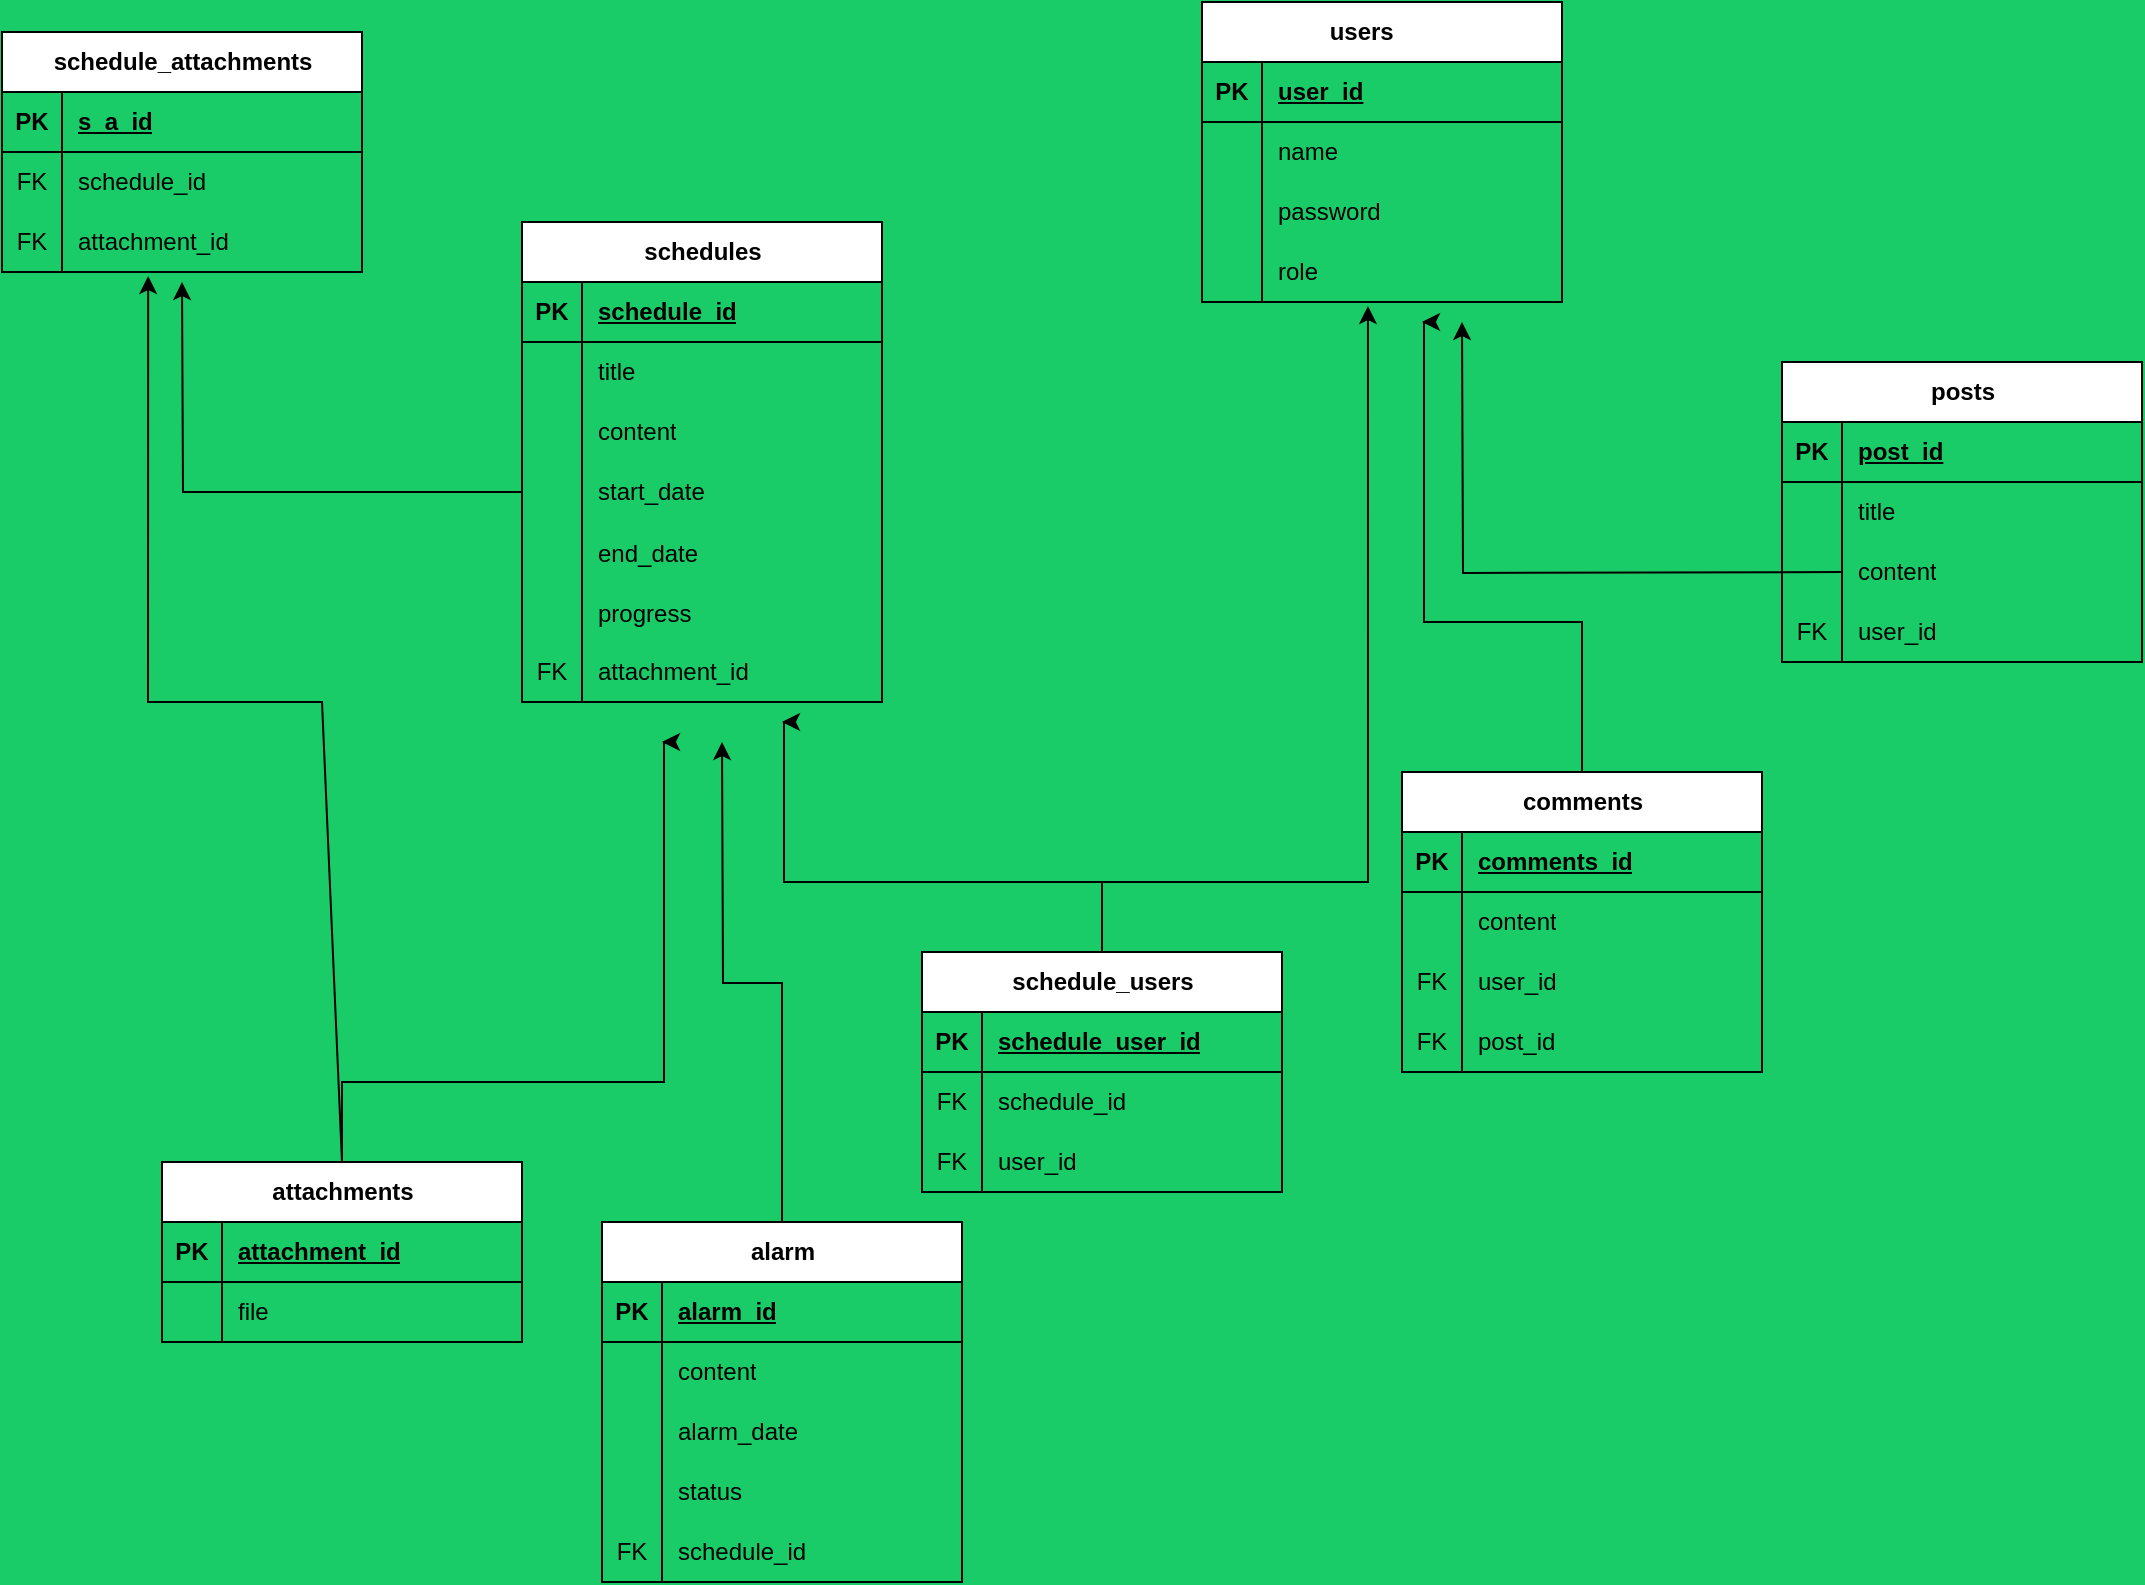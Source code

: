 <mxfile version="23.1.4" type="github">
  <diagram name="페이지-1" id="I8S-ye92ab2xLB7TlgTk">
    <mxGraphModel dx="2261" dy="772" grid="1" gridSize="10" guides="1" tooltips="1" connect="1" arrows="1" fold="1" page="1" pageScale="1" pageWidth="827" pageHeight="1169" background="#19cc67" math="0" shadow="0">
      <root>
        <mxCell id="0" />
        <mxCell id="1" parent="0" />
        <mxCell id="eEpXAyPCV5dSxkBBxvax-1" value="users&lt;span style=&quot;white-space: pre;&quot;&gt;&#x9;&lt;/span&gt;" style="shape=table;startSize=30;container=1;collapsible=1;childLayout=tableLayout;fixedRows=1;rowLines=0;fontStyle=1;align=center;resizeLast=1;html=1;" vertex="1" parent="1">
          <mxGeometry x="180" y="50" width="180" height="150" as="geometry" />
        </mxCell>
        <mxCell id="eEpXAyPCV5dSxkBBxvax-2" value="" style="shape=tableRow;horizontal=0;startSize=0;swimlaneHead=0;swimlaneBody=0;fillColor=none;collapsible=0;dropTarget=0;points=[[0,0.5],[1,0.5]];portConstraint=eastwest;top=0;left=0;right=0;bottom=1;" vertex="1" parent="eEpXAyPCV5dSxkBBxvax-1">
          <mxGeometry y="30" width="180" height="30" as="geometry" />
        </mxCell>
        <mxCell id="eEpXAyPCV5dSxkBBxvax-3" value="PK" style="shape=partialRectangle;connectable=0;fillColor=none;top=0;left=0;bottom=0;right=0;fontStyle=1;overflow=hidden;whiteSpace=wrap;html=1;" vertex="1" parent="eEpXAyPCV5dSxkBBxvax-2">
          <mxGeometry width="30" height="30" as="geometry">
            <mxRectangle width="30" height="30" as="alternateBounds" />
          </mxGeometry>
        </mxCell>
        <mxCell id="eEpXAyPCV5dSxkBBxvax-4" value="user_id" style="shape=partialRectangle;connectable=0;fillColor=none;top=0;left=0;bottom=0;right=0;align=left;spacingLeft=6;fontStyle=5;overflow=hidden;whiteSpace=wrap;html=1;" vertex="1" parent="eEpXAyPCV5dSxkBBxvax-2">
          <mxGeometry x="30" width="150" height="30" as="geometry">
            <mxRectangle width="150" height="30" as="alternateBounds" />
          </mxGeometry>
        </mxCell>
        <mxCell id="eEpXAyPCV5dSxkBBxvax-5" value="" style="shape=tableRow;horizontal=0;startSize=0;swimlaneHead=0;swimlaneBody=0;fillColor=none;collapsible=0;dropTarget=0;points=[[0,0.5],[1,0.5]];portConstraint=eastwest;top=0;left=0;right=0;bottom=0;" vertex="1" parent="eEpXAyPCV5dSxkBBxvax-1">
          <mxGeometry y="60" width="180" height="30" as="geometry" />
        </mxCell>
        <mxCell id="eEpXAyPCV5dSxkBBxvax-6" value="" style="shape=partialRectangle;connectable=0;fillColor=none;top=0;left=0;bottom=0;right=0;editable=1;overflow=hidden;whiteSpace=wrap;html=1;" vertex="1" parent="eEpXAyPCV5dSxkBBxvax-5">
          <mxGeometry width="30" height="30" as="geometry">
            <mxRectangle width="30" height="30" as="alternateBounds" />
          </mxGeometry>
        </mxCell>
        <mxCell id="eEpXAyPCV5dSxkBBxvax-7" value="name" style="shape=partialRectangle;connectable=0;fillColor=none;top=0;left=0;bottom=0;right=0;align=left;spacingLeft=6;overflow=hidden;whiteSpace=wrap;html=1;" vertex="1" parent="eEpXAyPCV5dSxkBBxvax-5">
          <mxGeometry x="30" width="150" height="30" as="geometry">
            <mxRectangle width="150" height="30" as="alternateBounds" />
          </mxGeometry>
        </mxCell>
        <mxCell id="eEpXAyPCV5dSxkBBxvax-8" value="" style="shape=tableRow;horizontal=0;startSize=0;swimlaneHead=0;swimlaneBody=0;fillColor=none;collapsible=0;dropTarget=0;points=[[0,0.5],[1,0.5]];portConstraint=eastwest;top=0;left=0;right=0;bottom=0;" vertex="1" parent="eEpXAyPCV5dSxkBBxvax-1">
          <mxGeometry y="90" width="180" height="30" as="geometry" />
        </mxCell>
        <mxCell id="eEpXAyPCV5dSxkBBxvax-9" value="" style="shape=partialRectangle;connectable=0;fillColor=none;top=0;left=0;bottom=0;right=0;editable=1;overflow=hidden;whiteSpace=wrap;html=1;" vertex="1" parent="eEpXAyPCV5dSxkBBxvax-8">
          <mxGeometry width="30" height="30" as="geometry">
            <mxRectangle width="30" height="30" as="alternateBounds" />
          </mxGeometry>
        </mxCell>
        <mxCell id="eEpXAyPCV5dSxkBBxvax-10" value="password" style="shape=partialRectangle;connectable=0;fillColor=none;top=0;left=0;bottom=0;right=0;align=left;spacingLeft=6;overflow=hidden;whiteSpace=wrap;html=1;" vertex="1" parent="eEpXAyPCV5dSxkBBxvax-8">
          <mxGeometry x="30" width="150" height="30" as="geometry">
            <mxRectangle width="150" height="30" as="alternateBounds" />
          </mxGeometry>
        </mxCell>
        <mxCell id="eEpXAyPCV5dSxkBBxvax-11" value="" style="shape=tableRow;horizontal=0;startSize=0;swimlaneHead=0;swimlaneBody=0;fillColor=none;collapsible=0;dropTarget=0;points=[[0,0.5],[1,0.5]];portConstraint=eastwest;top=0;left=0;right=0;bottom=0;" vertex="1" parent="eEpXAyPCV5dSxkBBxvax-1">
          <mxGeometry y="120" width="180" height="30" as="geometry" />
        </mxCell>
        <mxCell id="eEpXAyPCV5dSxkBBxvax-12" value="" style="shape=partialRectangle;connectable=0;fillColor=none;top=0;left=0;bottom=0;right=0;editable=1;overflow=hidden;whiteSpace=wrap;html=1;" vertex="1" parent="eEpXAyPCV5dSxkBBxvax-11">
          <mxGeometry width="30" height="30" as="geometry">
            <mxRectangle width="30" height="30" as="alternateBounds" />
          </mxGeometry>
        </mxCell>
        <mxCell id="eEpXAyPCV5dSxkBBxvax-13" value="role" style="shape=partialRectangle;connectable=0;fillColor=none;top=0;left=0;bottom=0;right=0;align=left;spacingLeft=6;overflow=hidden;whiteSpace=wrap;html=1;" vertex="1" parent="eEpXAyPCV5dSxkBBxvax-11">
          <mxGeometry x="30" width="150" height="30" as="geometry">
            <mxRectangle width="150" height="30" as="alternateBounds" />
          </mxGeometry>
        </mxCell>
        <mxCell id="eEpXAyPCV5dSxkBBxvax-19" value="posts" style="shape=table;startSize=30;container=1;collapsible=1;childLayout=tableLayout;fixedRows=1;rowLines=0;fontStyle=1;align=center;resizeLast=1;html=1;" vertex="1" parent="1">
          <mxGeometry x="470" y="230" width="180" height="150" as="geometry" />
        </mxCell>
        <mxCell id="eEpXAyPCV5dSxkBBxvax-20" value="" style="shape=tableRow;horizontal=0;startSize=0;swimlaneHead=0;swimlaneBody=0;fillColor=none;collapsible=0;dropTarget=0;points=[[0,0.5],[1,0.5]];portConstraint=eastwest;top=0;left=0;right=0;bottom=1;" vertex="1" parent="eEpXAyPCV5dSxkBBxvax-19">
          <mxGeometry y="30" width="180" height="30" as="geometry" />
        </mxCell>
        <mxCell id="eEpXAyPCV5dSxkBBxvax-21" value="PK" style="shape=partialRectangle;connectable=0;fillColor=none;top=0;left=0;bottom=0;right=0;fontStyle=1;overflow=hidden;whiteSpace=wrap;html=1;" vertex="1" parent="eEpXAyPCV5dSxkBBxvax-20">
          <mxGeometry width="30" height="30" as="geometry">
            <mxRectangle width="30" height="30" as="alternateBounds" />
          </mxGeometry>
        </mxCell>
        <mxCell id="eEpXAyPCV5dSxkBBxvax-22" value="post_id" style="shape=partialRectangle;connectable=0;fillColor=none;top=0;left=0;bottom=0;right=0;align=left;spacingLeft=6;fontStyle=5;overflow=hidden;whiteSpace=wrap;html=1;" vertex="1" parent="eEpXAyPCV5dSxkBBxvax-20">
          <mxGeometry x="30" width="150" height="30" as="geometry">
            <mxRectangle width="150" height="30" as="alternateBounds" />
          </mxGeometry>
        </mxCell>
        <mxCell id="eEpXAyPCV5dSxkBBxvax-23" value="" style="shape=tableRow;horizontal=0;startSize=0;swimlaneHead=0;swimlaneBody=0;fillColor=none;collapsible=0;dropTarget=0;points=[[0,0.5],[1,0.5]];portConstraint=eastwest;top=0;left=0;right=0;bottom=0;" vertex="1" parent="eEpXAyPCV5dSxkBBxvax-19">
          <mxGeometry y="60" width="180" height="30" as="geometry" />
        </mxCell>
        <mxCell id="eEpXAyPCV5dSxkBBxvax-24" value="" style="shape=partialRectangle;connectable=0;fillColor=none;top=0;left=0;bottom=0;right=0;editable=1;overflow=hidden;whiteSpace=wrap;html=1;" vertex="1" parent="eEpXAyPCV5dSxkBBxvax-23">
          <mxGeometry width="30" height="30" as="geometry">
            <mxRectangle width="30" height="30" as="alternateBounds" />
          </mxGeometry>
        </mxCell>
        <mxCell id="eEpXAyPCV5dSxkBBxvax-25" value="title" style="shape=partialRectangle;connectable=0;fillColor=none;top=0;left=0;bottom=0;right=0;align=left;spacingLeft=6;overflow=hidden;whiteSpace=wrap;html=1;" vertex="1" parent="eEpXAyPCV5dSxkBBxvax-23">
          <mxGeometry x="30" width="150" height="30" as="geometry">
            <mxRectangle width="150" height="30" as="alternateBounds" />
          </mxGeometry>
        </mxCell>
        <mxCell id="eEpXAyPCV5dSxkBBxvax-26" value="" style="shape=tableRow;horizontal=0;startSize=0;swimlaneHead=0;swimlaneBody=0;fillColor=none;collapsible=0;dropTarget=0;points=[[0,0.5],[1,0.5]];portConstraint=eastwest;top=0;left=0;right=0;bottom=0;" vertex="1" parent="eEpXAyPCV5dSxkBBxvax-19">
          <mxGeometry y="90" width="180" height="30" as="geometry" />
        </mxCell>
        <mxCell id="eEpXAyPCV5dSxkBBxvax-27" value="" style="shape=partialRectangle;connectable=0;fillColor=none;top=0;left=0;bottom=0;right=0;editable=1;overflow=hidden;whiteSpace=wrap;html=1;" vertex="1" parent="eEpXAyPCV5dSxkBBxvax-26">
          <mxGeometry width="30" height="30" as="geometry">
            <mxRectangle width="30" height="30" as="alternateBounds" />
          </mxGeometry>
        </mxCell>
        <mxCell id="eEpXAyPCV5dSxkBBxvax-28" value="content" style="shape=partialRectangle;connectable=0;fillColor=none;top=0;left=0;bottom=0;right=0;align=left;spacingLeft=6;overflow=hidden;whiteSpace=wrap;html=1;" vertex="1" parent="eEpXAyPCV5dSxkBBxvax-26">
          <mxGeometry x="30" width="150" height="30" as="geometry">
            <mxRectangle width="150" height="30" as="alternateBounds" />
          </mxGeometry>
        </mxCell>
        <mxCell id="eEpXAyPCV5dSxkBBxvax-29" value="" style="shape=tableRow;horizontal=0;startSize=0;swimlaneHead=0;swimlaneBody=0;fillColor=none;collapsible=0;dropTarget=0;points=[[0,0.5],[1,0.5]];portConstraint=eastwest;top=0;left=0;right=0;bottom=0;" vertex="1" parent="eEpXAyPCV5dSxkBBxvax-19">
          <mxGeometry y="120" width="180" height="30" as="geometry" />
        </mxCell>
        <mxCell id="eEpXAyPCV5dSxkBBxvax-30" value="FK" style="shape=partialRectangle;connectable=0;fillColor=none;top=0;left=0;bottom=0;right=0;editable=1;overflow=hidden;whiteSpace=wrap;html=1;" vertex="1" parent="eEpXAyPCV5dSxkBBxvax-29">
          <mxGeometry width="30" height="30" as="geometry">
            <mxRectangle width="30" height="30" as="alternateBounds" />
          </mxGeometry>
        </mxCell>
        <mxCell id="eEpXAyPCV5dSxkBBxvax-31" value="user_id" style="shape=partialRectangle;connectable=0;fillColor=none;top=0;left=0;bottom=0;right=0;align=left;spacingLeft=6;overflow=hidden;whiteSpace=wrap;html=1;" vertex="1" parent="eEpXAyPCV5dSxkBBxvax-29">
          <mxGeometry x="30" width="150" height="30" as="geometry">
            <mxRectangle width="150" height="30" as="alternateBounds" />
          </mxGeometry>
        </mxCell>
        <mxCell id="eEpXAyPCV5dSxkBBxvax-177" style="edgeStyle=orthogonalEdgeStyle;rounded=0;orthogonalLoop=1;jettySize=auto;html=1;" edge="1" parent="1" source="eEpXAyPCV5dSxkBBxvax-36">
          <mxGeometry relative="1" as="geometry">
            <mxPoint x="290" y="210" as="targetPoint" />
            <Array as="points">
              <mxPoint x="370" y="360" />
              <mxPoint x="291" y="360" />
            </Array>
          </mxGeometry>
        </mxCell>
        <mxCell id="eEpXAyPCV5dSxkBBxvax-36" value="comments" style="shape=table;startSize=30;container=1;collapsible=1;childLayout=tableLayout;fixedRows=1;rowLines=0;fontStyle=1;align=center;resizeLast=1;html=1;fillColor=default;" vertex="1" parent="1">
          <mxGeometry x="280" y="435" width="180" height="150" as="geometry" />
        </mxCell>
        <mxCell id="eEpXAyPCV5dSxkBBxvax-37" value="" style="shape=tableRow;horizontal=0;startSize=0;swimlaneHead=0;swimlaneBody=0;fillColor=none;collapsible=0;dropTarget=0;points=[[0,0.5],[1,0.5]];portConstraint=eastwest;top=0;left=0;right=0;bottom=1;" vertex="1" parent="eEpXAyPCV5dSxkBBxvax-36">
          <mxGeometry y="30" width="180" height="30" as="geometry" />
        </mxCell>
        <mxCell id="eEpXAyPCV5dSxkBBxvax-38" value="PK" style="shape=partialRectangle;connectable=0;fillColor=none;top=0;left=0;bottom=0;right=0;fontStyle=1;overflow=hidden;whiteSpace=wrap;html=1;" vertex="1" parent="eEpXAyPCV5dSxkBBxvax-37">
          <mxGeometry width="30" height="30" as="geometry">
            <mxRectangle width="30" height="30" as="alternateBounds" />
          </mxGeometry>
        </mxCell>
        <mxCell id="eEpXAyPCV5dSxkBBxvax-39" value="comments_id" style="shape=partialRectangle;connectable=0;fillColor=none;top=0;left=0;bottom=0;right=0;align=left;spacingLeft=6;fontStyle=5;overflow=hidden;whiteSpace=wrap;html=1;" vertex="1" parent="eEpXAyPCV5dSxkBBxvax-37">
          <mxGeometry x="30" width="150" height="30" as="geometry">
            <mxRectangle width="150" height="30" as="alternateBounds" />
          </mxGeometry>
        </mxCell>
        <mxCell id="eEpXAyPCV5dSxkBBxvax-40" value="" style="shape=tableRow;horizontal=0;startSize=0;swimlaneHead=0;swimlaneBody=0;fillColor=none;collapsible=0;dropTarget=0;points=[[0,0.5],[1,0.5]];portConstraint=eastwest;top=0;left=0;right=0;bottom=0;" vertex="1" parent="eEpXAyPCV5dSxkBBxvax-36">
          <mxGeometry y="60" width="180" height="30" as="geometry" />
        </mxCell>
        <mxCell id="eEpXAyPCV5dSxkBBxvax-41" value="" style="shape=partialRectangle;connectable=0;fillColor=none;top=0;left=0;bottom=0;right=0;editable=1;overflow=hidden;whiteSpace=wrap;html=1;" vertex="1" parent="eEpXAyPCV5dSxkBBxvax-40">
          <mxGeometry width="30" height="30" as="geometry">
            <mxRectangle width="30" height="30" as="alternateBounds" />
          </mxGeometry>
        </mxCell>
        <mxCell id="eEpXAyPCV5dSxkBBxvax-42" value="content" style="shape=partialRectangle;connectable=0;fillColor=none;top=0;left=0;bottom=0;right=0;align=left;spacingLeft=6;overflow=hidden;whiteSpace=wrap;html=1;" vertex="1" parent="eEpXAyPCV5dSxkBBxvax-40">
          <mxGeometry x="30" width="150" height="30" as="geometry">
            <mxRectangle width="150" height="30" as="alternateBounds" />
          </mxGeometry>
        </mxCell>
        <mxCell id="eEpXAyPCV5dSxkBBxvax-43" value="" style="shape=tableRow;horizontal=0;startSize=0;swimlaneHead=0;swimlaneBody=0;fillColor=none;collapsible=0;dropTarget=0;points=[[0,0.5],[1,0.5]];portConstraint=eastwest;top=0;left=0;right=0;bottom=0;" vertex="1" parent="eEpXAyPCV5dSxkBBxvax-36">
          <mxGeometry y="90" width="180" height="30" as="geometry" />
        </mxCell>
        <mxCell id="eEpXAyPCV5dSxkBBxvax-44" value="FK" style="shape=partialRectangle;connectable=0;fillColor=none;top=0;left=0;bottom=0;right=0;editable=1;overflow=hidden;whiteSpace=wrap;html=1;" vertex="1" parent="eEpXAyPCV5dSxkBBxvax-43">
          <mxGeometry width="30" height="30" as="geometry">
            <mxRectangle width="30" height="30" as="alternateBounds" />
          </mxGeometry>
        </mxCell>
        <mxCell id="eEpXAyPCV5dSxkBBxvax-45" value="user_id" style="shape=partialRectangle;connectable=0;fillColor=none;top=0;left=0;bottom=0;right=0;align=left;spacingLeft=6;overflow=hidden;whiteSpace=wrap;html=1;" vertex="1" parent="eEpXAyPCV5dSxkBBxvax-43">
          <mxGeometry x="30" width="150" height="30" as="geometry">
            <mxRectangle width="150" height="30" as="alternateBounds" />
          </mxGeometry>
        </mxCell>
        <mxCell id="eEpXAyPCV5dSxkBBxvax-46" value="" style="shape=tableRow;horizontal=0;startSize=0;swimlaneHead=0;swimlaneBody=0;fillColor=none;collapsible=0;dropTarget=0;points=[[0,0.5],[1,0.5]];portConstraint=eastwest;top=0;left=0;right=0;bottom=0;" vertex="1" parent="eEpXAyPCV5dSxkBBxvax-36">
          <mxGeometry y="120" width="180" height="30" as="geometry" />
        </mxCell>
        <mxCell id="eEpXAyPCV5dSxkBBxvax-47" value="FK" style="shape=partialRectangle;connectable=0;fillColor=none;top=0;left=0;bottom=0;right=0;editable=1;overflow=hidden;whiteSpace=wrap;html=1;" vertex="1" parent="eEpXAyPCV5dSxkBBxvax-46">
          <mxGeometry width="30" height="30" as="geometry">
            <mxRectangle width="30" height="30" as="alternateBounds" />
          </mxGeometry>
        </mxCell>
        <mxCell id="eEpXAyPCV5dSxkBBxvax-48" value="post_id" style="shape=partialRectangle;connectable=0;fillColor=none;top=0;left=0;bottom=0;right=0;align=left;spacingLeft=6;overflow=hidden;whiteSpace=wrap;html=1;" vertex="1" parent="eEpXAyPCV5dSxkBBxvax-46">
          <mxGeometry x="30" width="150" height="30" as="geometry">
            <mxRectangle width="150" height="30" as="alternateBounds" />
          </mxGeometry>
        </mxCell>
        <mxCell id="eEpXAyPCV5dSxkBBxvax-170" style="edgeStyle=orthogonalEdgeStyle;rounded=0;orthogonalLoop=1;jettySize=auto;html=1;" edge="1" parent="1" source="eEpXAyPCV5dSxkBBxvax-57">
          <mxGeometry relative="1" as="geometry">
            <mxPoint x="-90" y="420" as="targetPoint" />
            <Array as="points">
              <mxPoint x="-250" y="590" />
              <mxPoint x="-89" y="590" />
            </Array>
          </mxGeometry>
        </mxCell>
        <mxCell id="eEpXAyPCV5dSxkBBxvax-57" value="attachments" style="shape=table;startSize=30;container=1;collapsible=1;childLayout=tableLayout;fixedRows=1;rowLines=0;fontStyle=1;align=center;resizeLast=1;html=1;" vertex="1" parent="1">
          <mxGeometry x="-340" y="630" width="180" height="90" as="geometry" />
        </mxCell>
        <mxCell id="eEpXAyPCV5dSxkBBxvax-58" value="" style="shape=tableRow;horizontal=0;startSize=0;swimlaneHead=0;swimlaneBody=0;fillColor=none;collapsible=0;dropTarget=0;points=[[0,0.5],[1,0.5]];portConstraint=eastwest;top=0;left=0;right=0;bottom=1;" vertex="1" parent="eEpXAyPCV5dSxkBBxvax-57">
          <mxGeometry y="30" width="180" height="30" as="geometry" />
        </mxCell>
        <mxCell id="eEpXAyPCV5dSxkBBxvax-59" value="PK" style="shape=partialRectangle;connectable=0;fillColor=none;top=0;left=0;bottom=0;right=0;fontStyle=1;overflow=hidden;whiteSpace=wrap;html=1;" vertex="1" parent="eEpXAyPCV5dSxkBBxvax-58">
          <mxGeometry width="30" height="30" as="geometry">
            <mxRectangle width="30" height="30" as="alternateBounds" />
          </mxGeometry>
        </mxCell>
        <mxCell id="eEpXAyPCV5dSxkBBxvax-60" value="attachment_id" style="shape=partialRectangle;connectable=0;fillColor=none;top=0;left=0;bottom=0;right=0;align=left;spacingLeft=6;fontStyle=5;overflow=hidden;whiteSpace=wrap;html=1;" vertex="1" parent="eEpXAyPCV5dSxkBBxvax-58">
          <mxGeometry x="30" width="150" height="30" as="geometry">
            <mxRectangle width="150" height="30" as="alternateBounds" />
          </mxGeometry>
        </mxCell>
        <mxCell id="eEpXAyPCV5dSxkBBxvax-61" value="" style="shape=tableRow;horizontal=0;startSize=0;swimlaneHead=0;swimlaneBody=0;fillColor=none;collapsible=0;dropTarget=0;points=[[0,0.5],[1,0.5]];portConstraint=eastwest;top=0;left=0;right=0;bottom=0;" vertex="1" parent="eEpXAyPCV5dSxkBBxvax-57">
          <mxGeometry y="60" width="180" height="30" as="geometry" />
        </mxCell>
        <mxCell id="eEpXAyPCV5dSxkBBxvax-62" value="" style="shape=partialRectangle;connectable=0;fillColor=none;top=0;left=0;bottom=0;right=0;editable=1;overflow=hidden;whiteSpace=wrap;html=1;" vertex="1" parent="eEpXAyPCV5dSxkBBxvax-61">
          <mxGeometry width="30" height="30" as="geometry">
            <mxRectangle width="30" height="30" as="alternateBounds" />
          </mxGeometry>
        </mxCell>
        <mxCell id="eEpXAyPCV5dSxkBBxvax-63" value="file" style="shape=partialRectangle;connectable=0;fillColor=none;top=0;left=0;bottom=0;right=0;align=left;spacingLeft=6;overflow=hidden;whiteSpace=wrap;html=1;" vertex="1" parent="eEpXAyPCV5dSxkBBxvax-61">
          <mxGeometry x="30" width="150" height="30" as="geometry">
            <mxRectangle width="150" height="30" as="alternateBounds" />
          </mxGeometry>
        </mxCell>
        <mxCell id="eEpXAyPCV5dSxkBBxvax-70" value="schedules" style="shape=table;startSize=30;container=1;collapsible=1;childLayout=tableLayout;fixedRows=1;rowLines=0;fontStyle=1;align=center;resizeLast=1;html=1;" vertex="1" parent="1">
          <mxGeometry x="-160" y="160" width="180" height="240" as="geometry" />
        </mxCell>
        <mxCell id="eEpXAyPCV5dSxkBBxvax-71" value="" style="shape=tableRow;horizontal=0;startSize=0;swimlaneHead=0;swimlaneBody=0;fillColor=none;collapsible=0;dropTarget=0;points=[[0,0.5],[1,0.5]];portConstraint=eastwest;top=0;left=0;right=0;bottom=1;" vertex="1" parent="eEpXAyPCV5dSxkBBxvax-70">
          <mxGeometry y="30" width="180" height="30" as="geometry" />
        </mxCell>
        <mxCell id="eEpXAyPCV5dSxkBBxvax-72" value="PK" style="shape=partialRectangle;connectable=0;fillColor=none;top=0;left=0;bottom=0;right=0;fontStyle=1;overflow=hidden;whiteSpace=wrap;html=1;" vertex="1" parent="eEpXAyPCV5dSxkBBxvax-71">
          <mxGeometry width="30" height="30" as="geometry">
            <mxRectangle width="30" height="30" as="alternateBounds" />
          </mxGeometry>
        </mxCell>
        <mxCell id="eEpXAyPCV5dSxkBBxvax-73" value="schedule_id" style="shape=partialRectangle;connectable=0;fillColor=none;top=0;left=0;bottom=0;right=0;align=left;spacingLeft=6;fontStyle=5;overflow=hidden;whiteSpace=wrap;html=1;" vertex="1" parent="eEpXAyPCV5dSxkBBxvax-71">
          <mxGeometry x="30" width="150" height="30" as="geometry">
            <mxRectangle width="150" height="30" as="alternateBounds" />
          </mxGeometry>
        </mxCell>
        <mxCell id="eEpXAyPCV5dSxkBBxvax-74" value="" style="shape=tableRow;horizontal=0;startSize=0;swimlaneHead=0;swimlaneBody=0;fillColor=none;collapsible=0;dropTarget=0;points=[[0,0.5],[1,0.5]];portConstraint=eastwest;top=0;left=0;right=0;bottom=0;" vertex="1" parent="eEpXAyPCV5dSxkBBxvax-70">
          <mxGeometry y="60" width="180" height="30" as="geometry" />
        </mxCell>
        <mxCell id="eEpXAyPCV5dSxkBBxvax-75" value="" style="shape=partialRectangle;connectable=0;fillColor=none;top=0;left=0;bottom=0;right=0;editable=1;overflow=hidden;whiteSpace=wrap;html=1;" vertex="1" parent="eEpXAyPCV5dSxkBBxvax-74">
          <mxGeometry width="30" height="30" as="geometry">
            <mxRectangle width="30" height="30" as="alternateBounds" />
          </mxGeometry>
        </mxCell>
        <mxCell id="eEpXAyPCV5dSxkBBxvax-76" value="title" style="shape=partialRectangle;connectable=0;fillColor=none;top=0;left=0;bottom=0;right=0;align=left;spacingLeft=6;overflow=hidden;whiteSpace=wrap;html=1;" vertex="1" parent="eEpXAyPCV5dSxkBBxvax-74">
          <mxGeometry x="30" width="150" height="30" as="geometry">
            <mxRectangle width="150" height="30" as="alternateBounds" />
          </mxGeometry>
        </mxCell>
        <mxCell id="eEpXAyPCV5dSxkBBxvax-77" value="" style="shape=tableRow;horizontal=0;startSize=0;swimlaneHead=0;swimlaneBody=0;fillColor=none;collapsible=0;dropTarget=0;points=[[0,0.5],[1,0.5]];portConstraint=eastwest;top=0;left=0;right=0;bottom=0;" vertex="1" parent="eEpXAyPCV5dSxkBBxvax-70">
          <mxGeometry y="90" width="180" height="30" as="geometry" />
        </mxCell>
        <mxCell id="eEpXAyPCV5dSxkBBxvax-78" value="" style="shape=partialRectangle;connectable=0;fillColor=none;top=0;left=0;bottom=0;right=0;editable=1;overflow=hidden;whiteSpace=wrap;html=1;" vertex="1" parent="eEpXAyPCV5dSxkBBxvax-77">
          <mxGeometry width="30" height="30" as="geometry">
            <mxRectangle width="30" height="30" as="alternateBounds" />
          </mxGeometry>
        </mxCell>
        <mxCell id="eEpXAyPCV5dSxkBBxvax-79" value="content" style="shape=partialRectangle;connectable=0;fillColor=none;top=0;left=0;bottom=0;right=0;align=left;spacingLeft=6;overflow=hidden;whiteSpace=wrap;html=1;" vertex="1" parent="eEpXAyPCV5dSxkBBxvax-77">
          <mxGeometry x="30" width="150" height="30" as="geometry">
            <mxRectangle width="150" height="30" as="alternateBounds" />
          </mxGeometry>
        </mxCell>
        <mxCell id="eEpXAyPCV5dSxkBBxvax-80" value="" style="shape=tableRow;horizontal=0;startSize=0;swimlaneHead=0;swimlaneBody=0;fillColor=none;collapsible=0;dropTarget=0;points=[[0,0.5],[1,0.5]];portConstraint=eastwest;top=0;left=0;right=0;bottom=0;" vertex="1" parent="eEpXAyPCV5dSxkBBxvax-70">
          <mxGeometry y="120" width="180" height="30" as="geometry" />
        </mxCell>
        <mxCell id="eEpXAyPCV5dSxkBBxvax-81" value="" style="shape=partialRectangle;connectable=0;fillColor=none;top=0;left=0;bottom=0;right=0;editable=1;overflow=hidden;whiteSpace=wrap;html=1;" vertex="1" parent="eEpXAyPCV5dSxkBBxvax-80">
          <mxGeometry width="30" height="30" as="geometry">
            <mxRectangle width="30" height="30" as="alternateBounds" />
          </mxGeometry>
        </mxCell>
        <mxCell id="eEpXAyPCV5dSxkBBxvax-82" value="start_date" style="shape=partialRectangle;connectable=0;fillColor=none;top=0;left=0;bottom=0;right=0;align=left;spacingLeft=6;overflow=hidden;whiteSpace=wrap;html=1;" vertex="1" parent="eEpXAyPCV5dSxkBBxvax-80">
          <mxGeometry x="30" width="150" height="30" as="geometry">
            <mxRectangle width="150" height="30" as="alternateBounds" />
          </mxGeometry>
        </mxCell>
        <mxCell id="eEpXAyPCV5dSxkBBxvax-95" value="" style="shape=tableRow;horizontal=0;startSize=0;swimlaneHead=0;swimlaneBody=0;fillColor=none;collapsible=0;dropTarget=0;points=[[0,0.5],[1,0.5]];portConstraint=eastwest;top=0;left=0;right=0;bottom=0;" vertex="1" parent="eEpXAyPCV5dSxkBBxvax-70">
          <mxGeometry y="150" width="180" height="30" as="geometry" />
        </mxCell>
        <mxCell id="eEpXAyPCV5dSxkBBxvax-96" value="" style="shape=partialRectangle;connectable=0;fillColor=none;top=0;left=0;bottom=0;right=0;editable=1;overflow=hidden;" vertex="1" parent="eEpXAyPCV5dSxkBBxvax-95">
          <mxGeometry width="30" height="30" as="geometry">
            <mxRectangle width="30" height="30" as="alternateBounds" />
          </mxGeometry>
        </mxCell>
        <mxCell id="eEpXAyPCV5dSxkBBxvax-97" value="end_date" style="shape=partialRectangle;connectable=0;fillColor=none;top=0;left=0;bottom=0;right=0;align=left;spacingLeft=6;overflow=hidden;" vertex="1" parent="eEpXAyPCV5dSxkBBxvax-95">
          <mxGeometry x="30" width="150" height="30" as="geometry">
            <mxRectangle width="150" height="30" as="alternateBounds" />
          </mxGeometry>
        </mxCell>
        <mxCell id="eEpXAyPCV5dSxkBBxvax-99" value="" style="shape=tableRow;horizontal=0;startSize=0;swimlaneHead=0;swimlaneBody=0;fillColor=none;collapsible=0;dropTarget=0;points=[[0,0.5],[1,0.5]];portConstraint=eastwest;top=0;left=0;right=0;bottom=0;" vertex="1" parent="eEpXAyPCV5dSxkBBxvax-70">
          <mxGeometry y="180" width="180" height="30" as="geometry" />
        </mxCell>
        <mxCell id="eEpXAyPCV5dSxkBBxvax-100" value="" style="shape=partialRectangle;connectable=0;fillColor=none;top=0;left=0;bottom=0;right=0;editable=1;overflow=hidden;" vertex="1" parent="eEpXAyPCV5dSxkBBxvax-99">
          <mxGeometry width="30" height="30" as="geometry">
            <mxRectangle width="30" height="30" as="alternateBounds" />
          </mxGeometry>
        </mxCell>
        <mxCell id="eEpXAyPCV5dSxkBBxvax-101" value="progress" style="shape=partialRectangle;connectable=0;fillColor=none;top=0;left=0;bottom=0;right=0;align=left;spacingLeft=6;overflow=hidden;" vertex="1" parent="eEpXAyPCV5dSxkBBxvax-99">
          <mxGeometry x="30" width="150" height="30" as="geometry">
            <mxRectangle width="150" height="30" as="alternateBounds" />
          </mxGeometry>
        </mxCell>
        <mxCell id="eEpXAyPCV5dSxkBBxvax-103" value="" style="shape=tableRow;horizontal=0;startSize=0;swimlaneHead=0;swimlaneBody=0;fillColor=none;collapsible=0;dropTarget=0;points=[[0,0.5],[1,0.5]];portConstraint=eastwest;top=0;left=0;right=0;bottom=0;" vertex="1" parent="eEpXAyPCV5dSxkBBxvax-70">
          <mxGeometry y="210" width="180" height="30" as="geometry" />
        </mxCell>
        <mxCell id="eEpXAyPCV5dSxkBBxvax-104" value="FK" style="shape=partialRectangle;connectable=0;fillColor=none;top=0;left=0;bottom=0;right=0;fontStyle=0;overflow=hidden;whiteSpace=wrap;html=1;" vertex="1" parent="eEpXAyPCV5dSxkBBxvax-103">
          <mxGeometry width="30" height="30" as="geometry">
            <mxRectangle width="30" height="30" as="alternateBounds" />
          </mxGeometry>
        </mxCell>
        <mxCell id="eEpXAyPCV5dSxkBBxvax-105" value="attachment_id" style="shape=partialRectangle;connectable=0;fillColor=none;top=0;left=0;bottom=0;right=0;align=left;spacingLeft=6;fontStyle=0;overflow=hidden;whiteSpace=wrap;html=1;" vertex="1" parent="eEpXAyPCV5dSxkBBxvax-103">
          <mxGeometry x="30" width="150" height="30" as="geometry">
            <mxRectangle width="150" height="30" as="alternateBounds" />
          </mxGeometry>
        </mxCell>
        <mxCell id="eEpXAyPCV5dSxkBBxvax-174" style="edgeStyle=orthogonalEdgeStyle;rounded=0;orthogonalLoop=1;jettySize=auto;html=1;" edge="1" parent="1" source="eEpXAyPCV5dSxkBBxvax-110">
          <mxGeometry relative="1" as="geometry">
            <mxPoint x="-60" y="420" as="targetPoint" />
          </mxGeometry>
        </mxCell>
        <mxCell id="eEpXAyPCV5dSxkBBxvax-110" value="alarm" style="shape=table;startSize=30;container=1;collapsible=1;childLayout=tableLayout;fixedRows=1;rowLines=0;fontStyle=1;align=center;resizeLast=1;html=1;" vertex="1" parent="1">
          <mxGeometry x="-120" y="660" width="180" height="180" as="geometry" />
        </mxCell>
        <mxCell id="eEpXAyPCV5dSxkBBxvax-111" value="" style="shape=tableRow;horizontal=0;startSize=0;swimlaneHead=0;swimlaneBody=0;fillColor=none;collapsible=0;dropTarget=0;points=[[0,0.5],[1,0.5]];portConstraint=eastwest;top=0;left=0;right=0;bottom=1;" vertex="1" parent="eEpXAyPCV5dSxkBBxvax-110">
          <mxGeometry y="30" width="180" height="30" as="geometry" />
        </mxCell>
        <mxCell id="eEpXAyPCV5dSxkBBxvax-112" value="PK" style="shape=partialRectangle;connectable=0;fillColor=none;top=0;left=0;bottom=0;right=0;fontStyle=1;overflow=hidden;whiteSpace=wrap;html=1;" vertex="1" parent="eEpXAyPCV5dSxkBBxvax-111">
          <mxGeometry width="30" height="30" as="geometry">
            <mxRectangle width="30" height="30" as="alternateBounds" />
          </mxGeometry>
        </mxCell>
        <mxCell id="eEpXAyPCV5dSxkBBxvax-113" value="alarm_id" style="shape=partialRectangle;connectable=0;fillColor=none;top=0;left=0;bottom=0;right=0;align=left;spacingLeft=6;fontStyle=5;overflow=hidden;whiteSpace=wrap;html=1;" vertex="1" parent="eEpXAyPCV5dSxkBBxvax-111">
          <mxGeometry x="30" width="150" height="30" as="geometry">
            <mxRectangle width="150" height="30" as="alternateBounds" />
          </mxGeometry>
        </mxCell>
        <mxCell id="eEpXAyPCV5dSxkBBxvax-114" value="" style="shape=tableRow;horizontal=0;startSize=0;swimlaneHead=0;swimlaneBody=0;fillColor=none;collapsible=0;dropTarget=0;points=[[0,0.5],[1,0.5]];portConstraint=eastwest;top=0;left=0;right=0;bottom=0;" vertex="1" parent="eEpXAyPCV5dSxkBBxvax-110">
          <mxGeometry y="60" width="180" height="30" as="geometry" />
        </mxCell>
        <mxCell id="eEpXAyPCV5dSxkBBxvax-115" value="" style="shape=partialRectangle;connectable=0;fillColor=none;top=0;left=0;bottom=0;right=0;editable=1;overflow=hidden;whiteSpace=wrap;html=1;" vertex="1" parent="eEpXAyPCV5dSxkBBxvax-114">
          <mxGeometry width="30" height="30" as="geometry">
            <mxRectangle width="30" height="30" as="alternateBounds" />
          </mxGeometry>
        </mxCell>
        <mxCell id="eEpXAyPCV5dSxkBBxvax-116" value="content" style="shape=partialRectangle;connectable=0;fillColor=none;top=0;left=0;bottom=0;right=0;align=left;spacingLeft=6;overflow=hidden;whiteSpace=wrap;html=1;" vertex="1" parent="eEpXAyPCV5dSxkBBxvax-114">
          <mxGeometry x="30" width="150" height="30" as="geometry">
            <mxRectangle width="150" height="30" as="alternateBounds" />
          </mxGeometry>
        </mxCell>
        <mxCell id="eEpXAyPCV5dSxkBBxvax-117" value="" style="shape=tableRow;horizontal=0;startSize=0;swimlaneHead=0;swimlaneBody=0;fillColor=none;collapsible=0;dropTarget=0;points=[[0,0.5],[1,0.5]];portConstraint=eastwest;top=0;left=0;right=0;bottom=0;" vertex="1" parent="eEpXAyPCV5dSxkBBxvax-110">
          <mxGeometry y="90" width="180" height="30" as="geometry" />
        </mxCell>
        <mxCell id="eEpXAyPCV5dSxkBBxvax-118" value="" style="shape=partialRectangle;connectable=0;fillColor=none;top=0;left=0;bottom=0;right=0;editable=1;overflow=hidden;whiteSpace=wrap;html=1;" vertex="1" parent="eEpXAyPCV5dSxkBBxvax-117">
          <mxGeometry width="30" height="30" as="geometry">
            <mxRectangle width="30" height="30" as="alternateBounds" />
          </mxGeometry>
        </mxCell>
        <mxCell id="eEpXAyPCV5dSxkBBxvax-119" value="alarm_date" style="shape=partialRectangle;connectable=0;fillColor=none;top=0;left=0;bottom=0;right=0;align=left;spacingLeft=6;overflow=hidden;whiteSpace=wrap;html=1;" vertex="1" parent="eEpXAyPCV5dSxkBBxvax-117">
          <mxGeometry x="30" width="150" height="30" as="geometry">
            <mxRectangle width="150" height="30" as="alternateBounds" />
          </mxGeometry>
        </mxCell>
        <mxCell id="eEpXAyPCV5dSxkBBxvax-120" value="" style="shape=tableRow;horizontal=0;startSize=0;swimlaneHead=0;swimlaneBody=0;fillColor=none;collapsible=0;dropTarget=0;points=[[0,0.5],[1,0.5]];portConstraint=eastwest;top=0;left=0;right=0;bottom=0;" vertex="1" parent="eEpXAyPCV5dSxkBBxvax-110">
          <mxGeometry y="120" width="180" height="30" as="geometry" />
        </mxCell>
        <mxCell id="eEpXAyPCV5dSxkBBxvax-121" value="" style="shape=partialRectangle;connectable=0;fillColor=none;top=0;left=0;bottom=0;right=0;editable=1;overflow=hidden;whiteSpace=wrap;html=1;" vertex="1" parent="eEpXAyPCV5dSxkBBxvax-120">
          <mxGeometry width="30" height="30" as="geometry">
            <mxRectangle width="30" height="30" as="alternateBounds" />
          </mxGeometry>
        </mxCell>
        <mxCell id="eEpXAyPCV5dSxkBBxvax-122" value="status" style="shape=partialRectangle;connectable=0;fillColor=none;top=0;left=0;bottom=0;right=0;align=left;spacingLeft=6;overflow=hidden;whiteSpace=wrap;html=1;" vertex="1" parent="eEpXAyPCV5dSxkBBxvax-120">
          <mxGeometry x="30" width="150" height="30" as="geometry">
            <mxRectangle width="150" height="30" as="alternateBounds" />
          </mxGeometry>
        </mxCell>
        <mxCell id="eEpXAyPCV5dSxkBBxvax-128" value="" style="shape=tableRow;horizontal=0;startSize=0;swimlaneHead=0;swimlaneBody=0;fillColor=none;collapsible=0;dropTarget=0;points=[[0,0.5],[1,0.5]];portConstraint=eastwest;top=0;left=0;right=0;bottom=0;" vertex="1" parent="eEpXAyPCV5dSxkBBxvax-110">
          <mxGeometry y="150" width="180" height="30" as="geometry" />
        </mxCell>
        <mxCell id="eEpXAyPCV5dSxkBBxvax-129" value="FK" style="shape=partialRectangle;connectable=0;fillColor=none;top=0;left=0;bottom=0;right=0;fontStyle=0;overflow=hidden;whiteSpace=wrap;html=1;" vertex="1" parent="eEpXAyPCV5dSxkBBxvax-128">
          <mxGeometry width="30" height="30" as="geometry">
            <mxRectangle width="30" height="30" as="alternateBounds" />
          </mxGeometry>
        </mxCell>
        <mxCell id="eEpXAyPCV5dSxkBBxvax-130" value="schedule_id" style="shape=partialRectangle;connectable=0;fillColor=none;top=0;left=0;bottom=0;right=0;align=left;spacingLeft=6;fontStyle=0;overflow=hidden;whiteSpace=wrap;html=1;" vertex="1" parent="eEpXAyPCV5dSxkBBxvax-128">
          <mxGeometry x="30" width="150" height="30" as="geometry">
            <mxRectangle width="150" height="30" as="alternateBounds" />
          </mxGeometry>
        </mxCell>
        <mxCell id="eEpXAyPCV5dSxkBBxvax-172" style="edgeStyle=orthogonalEdgeStyle;rounded=0;orthogonalLoop=1;jettySize=auto;html=1;" edge="1" parent="1" source="eEpXAyPCV5dSxkBBxvax-131">
          <mxGeometry relative="1" as="geometry">
            <mxPoint x="-30" y="410" as="targetPoint" />
            <Array as="points">
              <mxPoint x="130" y="490" />
              <mxPoint x="-29" y="490" />
            </Array>
          </mxGeometry>
        </mxCell>
        <mxCell id="eEpXAyPCV5dSxkBBxvax-131" value="schedule_users" style="shape=table;startSize=30;container=1;collapsible=1;childLayout=tableLayout;fixedRows=1;rowLines=0;fontStyle=1;align=center;resizeLast=1;html=1;" vertex="1" parent="1">
          <mxGeometry x="40" y="525" width="180" height="120" as="geometry" />
        </mxCell>
        <mxCell id="eEpXAyPCV5dSxkBBxvax-132" value="" style="shape=tableRow;horizontal=0;startSize=0;swimlaneHead=0;swimlaneBody=0;fillColor=none;collapsible=0;dropTarget=0;points=[[0,0.5],[1,0.5]];portConstraint=eastwest;top=0;left=0;right=0;bottom=1;" vertex="1" parent="eEpXAyPCV5dSxkBBxvax-131">
          <mxGeometry y="30" width="180" height="30" as="geometry" />
        </mxCell>
        <mxCell id="eEpXAyPCV5dSxkBBxvax-133" value="PK" style="shape=partialRectangle;connectable=0;fillColor=none;top=0;left=0;bottom=0;right=0;fontStyle=1;overflow=hidden;whiteSpace=wrap;html=1;" vertex="1" parent="eEpXAyPCV5dSxkBBxvax-132">
          <mxGeometry width="30" height="30" as="geometry">
            <mxRectangle width="30" height="30" as="alternateBounds" />
          </mxGeometry>
        </mxCell>
        <mxCell id="eEpXAyPCV5dSxkBBxvax-134" value="schedule_user_id" style="shape=partialRectangle;connectable=0;fillColor=none;top=0;left=0;bottom=0;right=0;align=left;spacingLeft=6;fontStyle=5;overflow=hidden;whiteSpace=wrap;html=1;" vertex="1" parent="eEpXAyPCV5dSxkBBxvax-132">
          <mxGeometry x="30" width="150" height="30" as="geometry">
            <mxRectangle width="150" height="30" as="alternateBounds" />
          </mxGeometry>
        </mxCell>
        <mxCell id="eEpXAyPCV5dSxkBBxvax-144" value="" style="shape=tableRow;horizontal=0;startSize=0;swimlaneHead=0;swimlaneBody=0;fillColor=none;collapsible=0;dropTarget=0;points=[[0,0.5],[1,0.5]];portConstraint=eastwest;top=0;left=0;right=0;bottom=0;" vertex="1" parent="eEpXAyPCV5dSxkBBxvax-131">
          <mxGeometry y="60" width="180" height="30" as="geometry" />
        </mxCell>
        <mxCell id="eEpXAyPCV5dSxkBBxvax-145" value="FK" style="shape=partialRectangle;connectable=0;fillColor=none;top=0;left=0;bottom=0;right=0;fontStyle=0;overflow=hidden;whiteSpace=wrap;html=1;" vertex="1" parent="eEpXAyPCV5dSxkBBxvax-144">
          <mxGeometry width="30" height="30" as="geometry">
            <mxRectangle width="30" height="30" as="alternateBounds" />
          </mxGeometry>
        </mxCell>
        <mxCell id="eEpXAyPCV5dSxkBBxvax-146" value="schedule_id" style="shape=partialRectangle;connectable=0;fillColor=none;top=0;left=0;bottom=0;right=0;align=left;spacingLeft=6;fontStyle=0;overflow=hidden;whiteSpace=wrap;html=1;" vertex="1" parent="eEpXAyPCV5dSxkBBxvax-144">
          <mxGeometry x="30" width="150" height="30" as="geometry">
            <mxRectangle width="150" height="30" as="alternateBounds" />
          </mxGeometry>
        </mxCell>
        <mxCell id="eEpXAyPCV5dSxkBBxvax-147" value="" style="shape=tableRow;horizontal=0;startSize=0;swimlaneHead=0;swimlaneBody=0;fillColor=none;collapsible=0;dropTarget=0;points=[[0,0.5],[1,0.5]];portConstraint=eastwest;top=0;left=0;right=0;bottom=0;" vertex="1" parent="eEpXAyPCV5dSxkBBxvax-131">
          <mxGeometry y="90" width="180" height="30" as="geometry" />
        </mxCell>
        <mxCell id="eEpXAyPCV5dSxkBBxvax-148" value="FK" style="shape=partialRectangle;connectable=0;fillColor=none;top=0;left=0;bottom=0;right=0;fontStyle=0;overflow=hidden;whiteSpace=wrap;html=1;" vertex="1" parent="eEpXAyPCV5dSxkBBxvax-147">
          <mxGeometry width="30" height="30" as="geometry">
            <mxRectangle width="30" height="30" as="alternateBounds" />
          </mxGeometry>
        </mxCell>
        <mxCell id="eEpXAyPCV5dSxkBBxvax-149" value="user_id" style="shape=partialRectangle;connectable=0;fillColor=none;top=0;left=0;bottom=0;right=0;align=left;spacingLeft=6;fontStyle=0;overflow=hidden;whiteSpace=wrap;html=1;" vertex="1" parent="eEpXAyPCV5dSxkBBxvax-147">
          <mxGeometry x="30" width="150" height="30" as="geometry">
            <mxRectangle width="150" height="30" as="alternateBounds" />
          </mxGeometry>
        </mxCell>
        <mxCell id="eEpXAyPCV5dSxkBBxvax-150" value="schedule_attachments" style="shape=table;startSize=30;container=1;collapsible=1;childLayout=tableLayout;fixedRows=1;rowLines=0;fontStyle=1;align=center;resizeLast=1;html=1;" vertex="1" parent="1">
          <mxGeometry x="-420" y="65" width="180" height="120" as="geometry" />
        </mxCell>
        <mxCell id="eEpXAyPCV5dSxkBBxvax-151" value="" style="shape=tableRow;horizontal=0;startSize=0;swimlaneHead=0;swimlaneBody=0;fillColor=none;collapsible=0;dropTarget=0;points=[[0,0.5],[1,0.5]];portConstraint=eastwest;top=0;left=0;right=0;bottom=1;" vertex="1" parent="eEpXAyPCV5dSxkBBxvax-150">
          <mxGeometry y="30" width="180" height="30" as="geometry" />
        </mxCell>
        <mxCell id="eEpXAyPCV5dSxkBBxvax-152" value="PK" style="shape=partialRectangle;connectable=0;fillColor=none;top=0;left=0;bottom=0;right=0;fontStyle=1;overflow=hidden;whiteSpace=wrap;html=1;" vertex="1" parent="eEpXAyPCV5dSxkBBxvax-151">
          <mxGeometry width="30" height="30" as="geometry">
            <mxRectangle width="30" height="30" as="alternateBounds" />
          </mxGeometry>
        </mxCell>
        <mxCell id="eEpXAyPCV5dSxkBBxvax-153" value="s_a_id" style="shape=partialRectangle;connectable=0;fillColor=none;top=0;left=0;bottom=0;right=0;align=left;spacingLeft=6;fontStyle=5;overflow=hidden;whiteSpace=wrap;html=1;" vertex="1" parent="eEpXAyPCV5dSxkBBxvax-151">
          <mxGeometry x="30" width="150" height="30" as="geometry">
            <mxRectangle width="150" height="30" as="alternateBounds" />
          </mxGeometry>
        </mxCell>
        <mxCell id="eEpXAyPCV5dSxkBBxvax-163" value="" style="shape=tableRow;horizontal=0;startSize=0;swimlaneHead=0;swimlaneBody=0;fillColor=none;collapsible=0;dropTarget=0;points=[[0,0.5],[1,0.5]];portConstraint=eastwest;top=0;left=0;right=0;bottom=0;" vertex="1" parent="eEpXAyPCV5dSxkBBxvax-150">
          <mxGeometry y="60" width="180" height="30" as="geometry" />
        </mxCell>
        <mxCell id="eEpXAyPCV5dSxkBBxvax-164" value="FK" style="shape=partialRectangle;connectable=0;fillColor=none;top=0;left=0;bottom=0;right=0;fontStyle=0;overflow=hidden;whiteSpace=wrap;html=1;" vertex="1" parent="eEpXAyPCV5dSxkBBxvax-163">
          <mxGeometry width="30" height="30" as="geometry">
            <mxRectangle width="30" height="30" as="alternateBounds" />
          </mxGeometry>
        </mxCell>
        <mxCell id="eEpXAyPCV5dSxkBBxvax-165" value="schedule_id" style="shape=partialRectangle;connectable=0;fillColor=none;top=0;left=0;bottom=0;right=0;align=left;spacingLeft=6;fontStyle=0;overflow=hidden;whiteSpace=wrap;html=1;" vertex="1" parent="eEpXAyPCV5dSxkBBxvax-163">
          <mxGeometry x="30" width="150" height="30" as="geometry">
            <mxRectangle width="150" height="30" as="alternateBounds" />
          </mxGeometry>
        </mxCell>
        <mxCell id="eEpXAyPCV5dSxkBBxvax-166" value="" style="shape=tableRow;horizontal=0;startSize=0;swimlaneHead=0;swimlaneBody=0;fillColor=none;collapsible=0;dropTarget=0;points=[[0,0.5],[1,0.5]];portConstraint=eastwest;top=0;left=0;right=0;bottom=0;" vertex="1" parent="eEpXAyPCV5dSxkBBxvax-150">
          <mxGeometry y="90" width="180" height="30" as="geometry" />
        </mxCell>
        <mxCell id="eEpXAyPCV5dSxkBBxvax-167" value="FK" style="shape=partialRectangle;connectable=0;fillColor=none;top=0;left=0;bottom=0;right=0;fontStyle=0;overflow=hidden;whiteSpace=wrap;html=1;" vertex="1" parent="eEpXAyPCV5dSxkBBxvax-166">
          <mxGeometry width="30" height="30" as="geometry">
            <mxRectangle width="30" height="30" as="alternateBounds" />
          </mxGeometry>
        </mxCell>
        <mxCell id="eEpXAyPCV5dSxkBBxvax-168" value="attachment_id" style="shape=partialRectangle;connectable=0;fillColor=none;top=0;left=0;bottom=0;right=0;align=left;spacingLeft=6;fontStyle=0;overflow=hidden;whiteSpace=wrap;html=1;" vertex="1" parent="eEpXAyPCV5dSxkBBxvax-166">
          <mxGeometry x="30" width="150" height="30" as="geometry">
            <mxRectangle width="150" height="30" as="alternateBounds" />
          </mxGeometry>
        </mxCell>
        <mxCell id="eEpXAyPCV5dSxkBBxvax-171" value="" style="endArrow=classic;html=1;rounded=0;exitX=0.5;exitY=0;exitDx=0;exitDy=0;entryX=0.406;entryY=1.067;entryDx=0;entryDy=0;entryPerimeter=0;curved=0;" edge="1" parent="1" source="eEpXAyPCV5dSxkBBxvax-57" target="eEpXAyPCV5dSxkBBxvax-166">
          <mxGeometry width="50" height="50" relative="1" as="geometry">
            <mxPoint x="270" y="520" as="sourcePoint" />
            <mxPoint x="320" y="470" as="targetPoint" />
            <Array as="points">
              <mxPoint x="-260" y="400" />
              <mxPoint x="-347" y="400" />
            </Array>
          </mxGeometry>
        </mxCell>
        <mxCell id="eEpXAyPCV5dSxkBBxvax-173" style="edgeStyle=orthogonalEdgeStyle;rounded=0;orthogonalLoop=1;jettySize=auto;html=1;exitX=0.5;exitY=0;exitDx=0;exitDy=0;entryX=0.461;entryY=1.067;entryDx=0;entryDy=0;entryPerimeter=0;" edge="1" parent="1" source="eEpXAyPCV5dSxkBBxvax-131" target="eEpXAyPCV5dSxkBBxvax-11">
          <mxGeometry relative="1" as="geometry">
            <mxPoint x="-20" y="420" as="targetPoint" />
            <mxPoint x="140" y="535" as="sourcePoint" />
            <Array as="points">
              <mxPoint x="130" y="490" />
              <mxPoint x="263" y="490" />
            </Array>
          </mxGeometry>
        </mxCell>
        <mxCell id="eEpXAyPCV5dSxkBBxvax-175" style="edgeStyle=orthogonalEdgeStyle;rounded=0;orthogonalLoop=1;jettySize=auto;html=1;" edge="1" parent="1" source="eEpXAyPCV5dSxkBBxvax-80">
          <mxGeometry relative="1" as="geometry">
            <mxPoint x="-330" y="190" as="targetPoint" />
          </mxGeometry>
        </mxCell>
        <mxCell id="eEpXAyPCV5dSxkBBxvax-176" style="edgeStyle=orthogonalEdgeStyle;rounded=0;orthogonalLoop=1;jettySize=auto;html=1;" edge="1" parent="1">
          <mxGeometry relative="1" as="geometry">
            <mxPoint x="310" y="210" as="targetPoint" />
            <mxPoint x="500" y="335" as="sourcePoint" />
          </mxGeometry>
        </mxCell>
      </root>
    </mxGraphModel>
  </diagram>
</mxfile>
